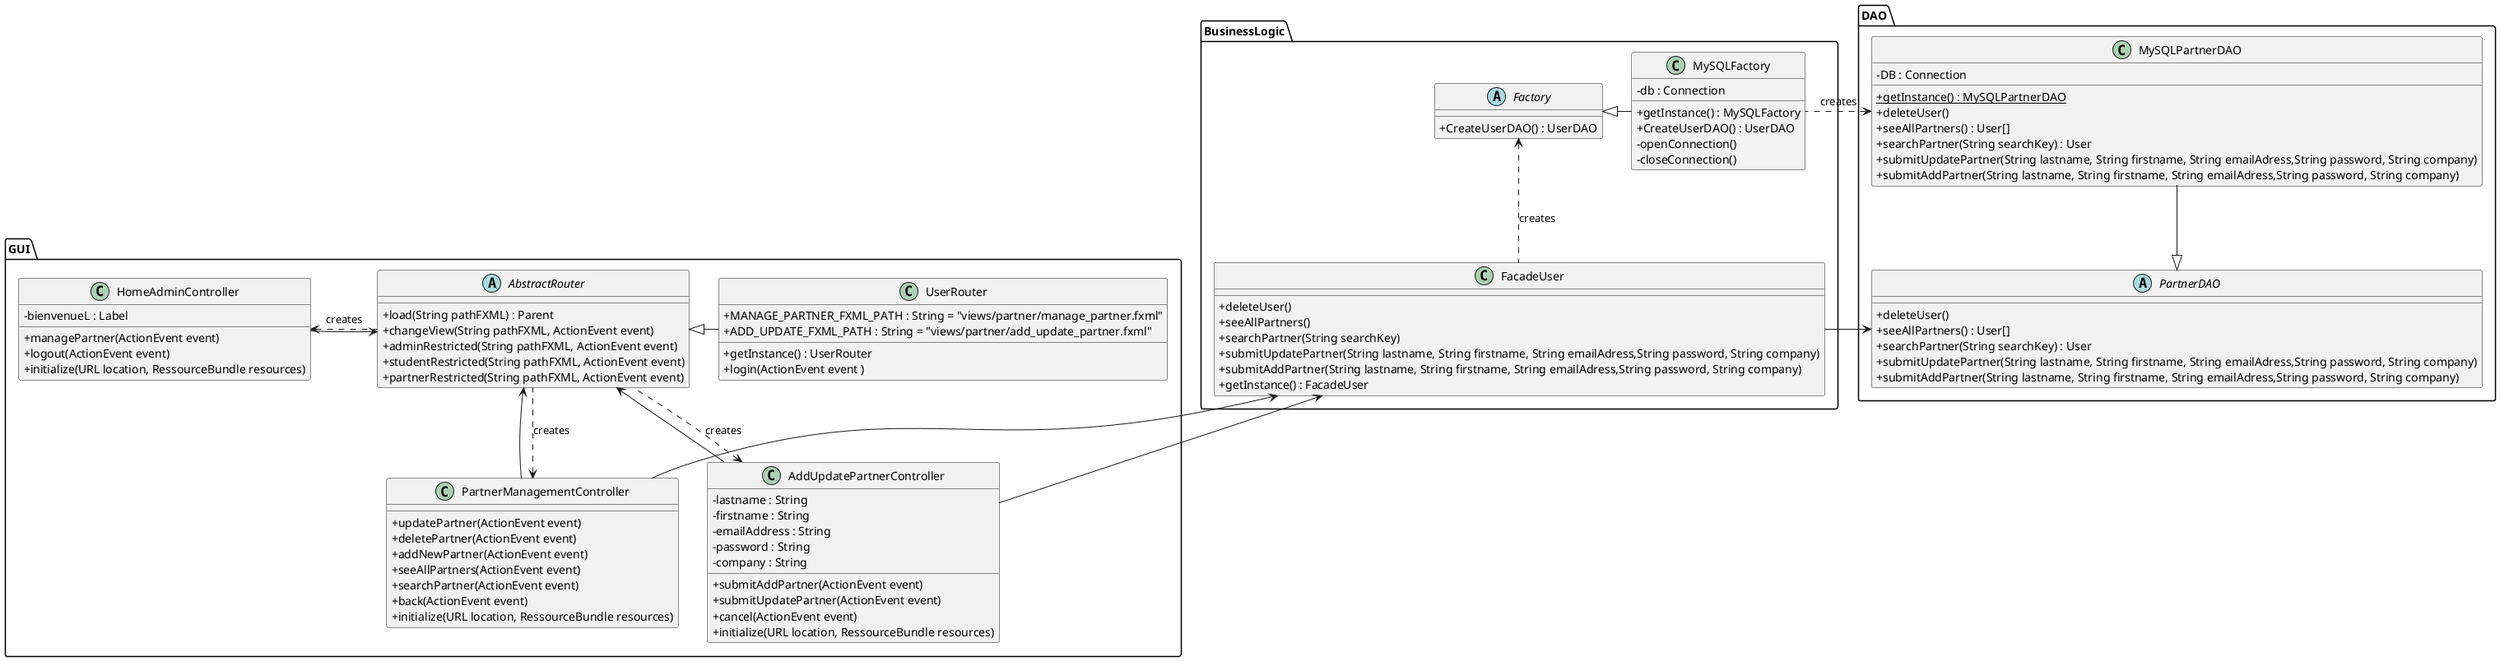 @startuml
skinparam classAttributeIconSize 0

package GUI{
    abstract class AbstractRouter{
        + load(String pathFXML) : Parent
        + changeView(String pathFXML, ActionEvent event)
        + adminRestricted(String pathFXML, ActionEvent event)
        + studentRestricted(String pathFXML, ActionEvent event)
        + partnerRestricted(String pathFXML, ActionEvent event)
    }
    class HomeAdminController{
            - bienvenueL : Label
            + managePartner(ActionEvent event)
            + logout(ActionEvent event)
            + initialize(URL location, RessourceBundle resources)
        }
    class PartnerManagementController{
            + updatePartner(ActionEvent event)
            + deletePartner(ActionEvent event)
            + addNewPartner(ActionEvent event)
            + seeAllPartners(ActionEvent event)
            + searchPartner(ActionEvent event)
            + back(ActionEvent event)
            + initialize(URL location, RessourceBundle resources)

    }
    class AddUpdatePartnerController{
            - lastname : String
            - firstname : String
            - emailAddress : String
            - password : String
            - company : String

            + submitAddPartner(ActionEvent event)
            + submitUpdatePartner(ActionEvent event)
            + cancel(ActionEvent event)
            + initialize(URL location, RessourceBundle resources)
        }

    class UserRouter{
        + MANAGE_PARTNER_FXML_PATH : String = "views/partner/manage_partner.fxml"
        + ADD_UPDATE_FXML_PATH : String = "views/partner/add_update_partner.fxml"
        + getInstance() : UserRouter
        + login(ActionEvent event )
    }

    AbstractRouter <|-right- UserRouter


    AbstractRouter <- HomeAdminController
    AbstractRouter <-- PartnerManagementController
    AbstractRouter <-- AddUpdatePartnerController

    PartnerManagementController <.. AbstractRouter : creates
    HomeAdminController <. AbstractRouter : creates
    AddUpdatePartnerController <.. AbstractRouter : creates




}
package BusinessLogic{
    class FacadeUser{
        + deleteUser()
        + seeAllPartners()
        + searchPartner(String searchKey)
        + submitUpdatePartner(String lastname, String firstname, String emailAdress,String password, String company)
        + submitAddPartner(String lastname, String firstname, String emailAdress,String password, String company)
        + getInstance() : FacadeUser
    }

    abstract class Factory{
        + CreateUserDAO() : UserDAO
    }
    class MySQLFactory{
        - db : Connection
        + getInstance() : MySQLFactory
        + CreateUserDAO() : UserDAO
        - openConnection()
        - closeConnection()
    }


    Factory <.. FacadeUser : creates
    Factory <|-left- MySQLFactory

    FacadeUser <-- PartnerManagementController
    FacadeUser <-- AddUpdatePartnerController



}

package DAO{

    abstract class PartnerDAO{
        + deleteUser()
        + seeAllPartners() : User[]
        + searchPartner(String searchKey) : User
        + submitUpdatePartner(String lastname, String firstname, String emailAdress,String password, String company)
        + submitAddPartner(String lastname, String firstname, String emailAdress,String password, String company)
    }

    class MySQLPartnerDAO{
        - DB : Connection
        + {static} getInstance() : MySQLPartnerDAO
        + deleteUser()
        + seeAllPartners() : User[]
        + searchPartner(String searchKey) : User
        + submitUpdatePartner(String lastname, String firstname, String emailAdress,String password, String company)
        + submitAddPartner(String lastname, String firstname, String emailAdress,String password, String company)

    }

    MySQLPartnerDAO --|> PartnerDAO
    MySQLPartnerDAO <.right. MySQLFactory : creates

    PartnerDAO <-right- FacadeUser
}



@enduml